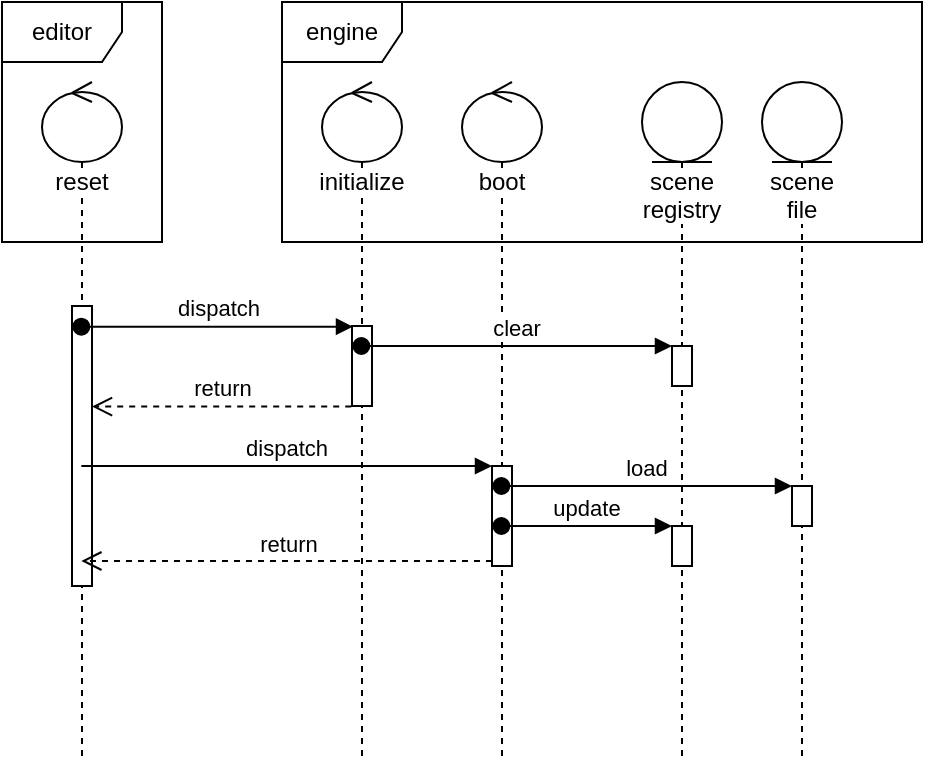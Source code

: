 <mxfile version="14.6.6" type="onedrive"><diagram id="264X9spVIOfy1y5srEGa" name="v0.0.0"><mxGraphModel dx="822" dy="636" grid="1" gridSize="10" guides="1" tooltips="1" connect="1" arrows="1" fold="1" page="1" pageScale="1" pageWidth="827" pageHeight="1169" math="0" shadow="0"><root><mxCell id="0"/><mxCell id="1" parent="0"/><mxCell id="Rvf828ko4sTlO58d06VO-1" value="editor" style="shape=umlFrame;whiteSpace=wrap;html=1;" vertex="1" parent="1"><mxGeometry x="183" y="350" width="80" height="120" as="geometry"/></mxCell><mxCell id="Rvf828ko4sTlO58d06VO-2" value="engine" style="shape=umlFrame;whiteSpace=wrap;html=1;" vertex="1" parent="1"><mxGeometry x="323" y="350" width="320" height="120" as="geometry"/></mxCell><mxCell id="Rvf828ko4sTlO58d06VO-16" value="&lt;span style=&quot;background-color: rgb(255 , 255 , 255)&quot;&gt;boot&lt;/span&gt;" style="shape=umlLifeline;participant=umlControl;perimeter=lifelinePerimeter;whiteSpace=wrap;html=1;container=1;collapsible=0;recursiveResize=0;verticalAlign=top;spacingTop=36;outlineConnect=0;" vertex="1" parent="1"><mxGeometry x="413" y="390" width="40" height="340" as="geometry"/></mxCell><mxCell id="Rvf828ko4sTlO58d06VO-37" value="" style="html=1;points=[];perimeter=orthogonalPerimeter;" vertex="1" parent="Rvf828ko4sTlO58d06VO-16"><mxGeometry x="15" y="192" width="10" height="50" as="geometry"/></mxCell><mxCell id="Rvf828ko4sTlO58d06VO-17" value="&lt;span style=&quot;background-color: rgb(255 , 255 , 255)&quot;&gt;scene file&lt;/span&gt;" style="shape=umlLifeline;participant=umlEntity;perimeter=lifelinePerimeter;whiteSpace=wrap;html=1;container=1;collapsible=0;recursiveResize=0;verticalAlign=top;spacingTop=36;outlineConnect=0;" vertex="1" parent="1"><mxGeometry x="563" y="390" width="40" height="340" as="geometry"/></mxCell><mxCell id="Rvf828ko4sTlO58d06VO-41" value="" style="html=1;points=[];perimeter=orthogonalPerimeter;" vertex="1" parent="Rvf828ko4sTlO58d06VO-17"><mxGeometry x="15" y="202" width="10" height="20" as="geometry"/></mxCell><mxCell id="Rvf828ko4sTlO58d06VO-18" value="&lt;span style=&quot;background-color: rgb(255 , 255 , 255)&quot;&gt;scene registry&lt;/span&gt;" style="shape=umlLifeline;participant=umlEntity;perimeter=lifelinePerimeter;whiteSpace=wrap;html=1;container=1;collapsible=0;recursiveResize=0;verticalAlign=top;spacingTop=36;outlineConnect=0;" vertex="1" parent="1"><mxGeometry x="503" y="390" width="40" height="340" as="geometry"/></mxCell><mxCell id="Rvf828ko4sTlO58d06VO-32" value="" style="html=1;points=[];perimeter=orthogonalPerimeter;" vertex="1" parent="Rvf828ko4sTlO58d06VO-18"><mxGeometry x="15" y="132" width="10" height="20" as="geometry"/></mxCell><mxCell id="Rvf828ko4sTlO58d06VO-43" value="" style="html=1;points=[];perimeter=orthogonalPerimeter;" vertex="1" parent="Rvf828ko4sTlO58d06VO-18"><mxGeometry x="15" y="222" width="10" height="20" as="geometry"/></mxCell><mxCell id="Rvf828ko4sTlO58d06VO-20" value="&lt;span style=&quot;background-color: rgb(255 , 255 , 255)&quot;&gt;reset&lt;/span&gt;" style="shape=umlLifeline;participant=umlControl;perimeter=lifelinePerimeter;whiteSpace=wrap;html=1;container=1;collapsible=0;recursiveResize=0;verticalAlign=top;spacingTop=36;outlineConnect=0;" vertex="1" parent="1"><mxGeometry x="203" y="390" width="40" height="340" as="geometry"/></mxCell><mxCell id="Rvf828ko4sTlO58d06VO-30" value="" style="html=1;points=[];perimeter=orthogonalPerimeter;" vertex="1" parent="Rvf828ko4sTlO58d06VO-20"><mxGeometry x="15" y="112" width="10" height="140" as="geometry"/></mxCell><mxCell id="Rvf828ko4sTlO58d06VO-21" value="&lt;span style=&quot;background-color: rgb(255 , 255 , 255)&quot;&gt;initialize&lt;/span&gt;" style="shape=umlLifeline;participant=umlControl;perimeter=lifelinePerimeter;whiteSpace=wrap;html=1;container=1;collapsible=0;recursiveResize=0;verticalAlign=top;spacingTop=36;outlineConnect=0;" vertex="1" parent="1"><mxGeometry x="343" y="390" width="40" height="340" as="geometry"/></mxCell><mxCell id="Rvf828ko4sTlO58d06VO-22" value="" style="html=1;points=[];perimeter=orthogonalPerimeter;" vertex="1" parent="Rvf828ko4sTlO58d06VO-21"><mxGeometry x="15" y="122" width="10" height="40" as="geometry"/></mxCell><mxCell id="Rvf828ko4sTlO58d06VO-23" value="dispatch" style="html=1;verticalAlign=bottom;startArrow=oval;endArrow=block;startSize=8;entryX=0.05;entryY=0.008;entryDx=0;entryDy=0;entryPerimeter=0;" edge="1" target="Rvf828ko4sTlO58d06VO-22" parent="1"><mxGeometry relative="1" as="geometry"><mxPoint x="222.667" y="512.32" as="sourcePoint"/><mxPoint x="353" y="512" as="targetPoint"/></mxGeometry></mxCell><mxCell id="Rvf828ko4sTlO58d06VO-33" value="clear" style="html=1;verticalAlign=bottom;startArrow=oval;endArrow=block;startSize=8;" edge="1" target="Rvf828ko4sTlO58d06VO-32" parent="1"><mxGeometry relative="1" as="geometry"><mxPoint x="362.667" y="522" as="sourcePoint"/><Array as="points"><mxPoint x="483" y="522"/></Array></mxGeometry></mxCell><mxCell id="Rvf828ko4sTlO58d06VO-36" value="return" style="html=1;verticalAlign=bottom;endArrow=open;dashed=1;endSize=8;exitX=-0.04;exitY=1.007;exitDx=0;exitDy=0;exitPerimeter=0;" edge="1" parent="1" source="Rvf828ko4sTlO58d06VO-22" target="Rvf828ko4sTlO58d06VO-30"><mxGeometry relative="1" as="geometry"><mxPoint x="353" y="562" as="sourcePoint"/><mxPoint x="273" y="562" as="targetPoint"/></mxGeometry></mxCell><mxCell id="Rvf828ko4sTlO58d06VO-38" value="dispatch" style="html=1;verticalAlign=bottom;endArrow=block;entryX=0;entryY=0;" edge="1" target="Rvf828ko4sTlO58d06VO-37" parent="1"><mxGeometry relative="1" as="geometry"><mxPoint x="222.667" y="582" as="sourcePoint"/></mxGeometry></mxCell><mxCell id="Rvf828ko4sTlO58d06VO-39" value="return" style="html=1;verticalAlign=bottom;endArrow=open;dashed=1;endSize=8;exitX=0;exitY=0.95;" edge="1" source="Rvf828ko4sTlO58d06VO-37" parent="1"><mxGeometry relative="1" as="geometry"><mxPoint x="222.667" y="629.5" as="targetPoint"/></mxGeometry></mxCell><mxCell id="Rvf828ko4sTlO58d06VO-42" value="load" style="html=1;verticalAlign=bottom;startArrow=oval;endArrow=block;startSize=8;" edge="1" target="Rvf828ko4sTlO58d06VO-41" parent="1"><mxGeometry relative="1" as="geometry"><mxPoint x="432.667" y="592" as="sourcePoint"/></mxGeometry></mxCell><mxCell id="Rvf828ko4sTlO58d06VO-44" value="update" style="html=1;verticalAlign=bottom;startArrow=oval;endArrow=block;startSize=8;" edge="1" target="Rvf828ko4sTlO58d06VO-43" parent="1"><mxGeometry relative="1" as="geometry"><mxPoint x="432.667" y="612" as="sourcePoint"/></mxGeometry></mxCell></root></mxGraphModel></diagram></mxfile>